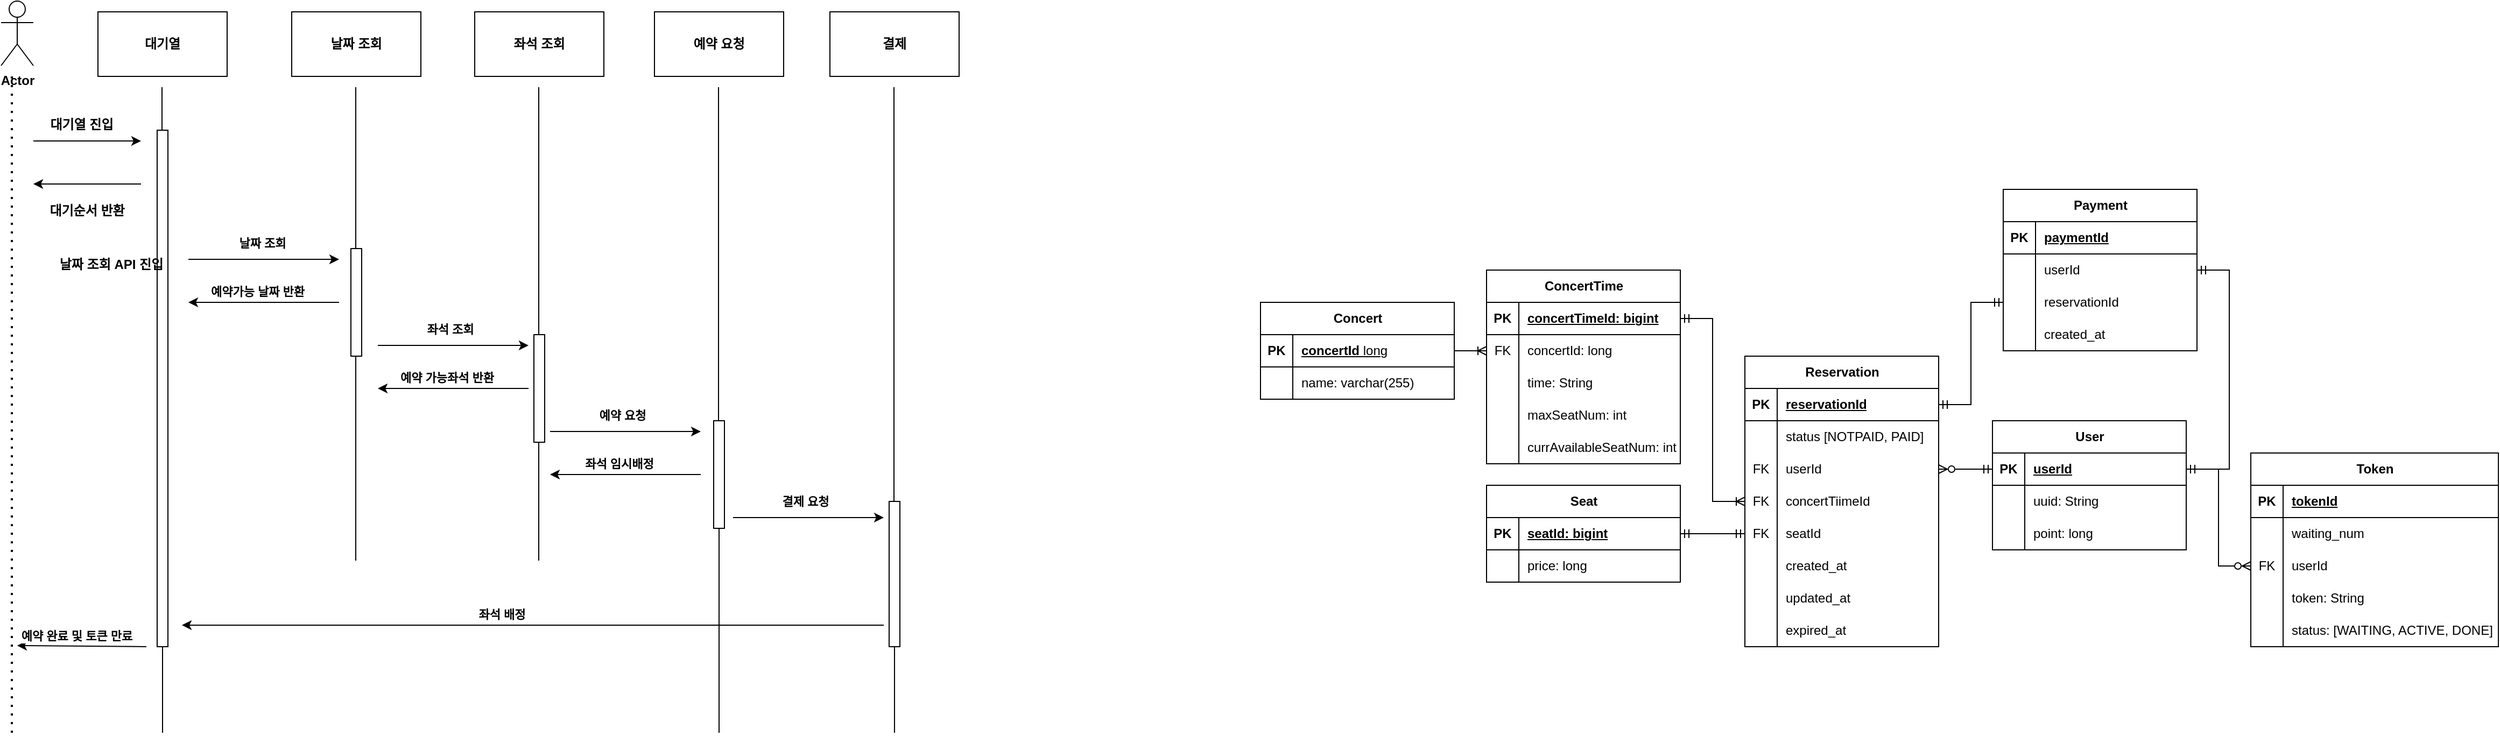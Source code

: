 <mxfile version="24.2.2" type="device">
  <diagram name="페이지-1" id="xxHFP_9Wf0fFpEPEyO19">
    <mxGraphModel dx="1596" dy="757" grid="1" gridSize="10" guides="1" tooltips="1" connect="1" arrows="1" fold="1" page="1" pageScale="1" pageWidth="827" pageHeight="1169" math="0" shadow="0">
      <root>
        <mxCell id="0" />
        <mxCell id="1" parent="0" />
        <mxCell id="Hnp2i-aEPVbjj3ETL5oO-1" value="Actor" style="shape=umlActor;verticalLabelPosition=bottom;verticalAlign=top;html=1;outlineConnect=0;fontStyle=1" parent="1" vertex="1">
          <mxGeometry x="100" y="120" width="30" height="60" as="geometry" />
        </mxCell>
        <mxCell id="Hnp2i-aEPVbjj3ETL5oO-2" value="" style="endArrow=none;dashed=1;html=1;dashPattern=1 3;strokeWidth=2;rounded=0;fontStyle=1" parent="1" edge="1">
          <mxGeometry width="50" height="50" relative="1" as="geometry">
            <mxPoint x="110" y="800" as="sourcePoint" />
            <mxPoint x="110" y="190" as="targetPoint" />
          </mxGeometry>
        </mxCell>
        <mxCell id="Hnp2i-aEPVbjj3ETL5oO-3" value="대기열" style="rounded=0;whiteSpace=wrap;html=1;fontStyle=1" parent="1" vertex="1">
          <mxGeometry x="190" y="130" width="120" height="60" as="geometry" />
        </mxCell>
        <mxCell id="Hnp2i-aEPVbjj3ETL5oO-4" value="날짜 조회" style="rounded=0;whiteSpace=wrap;html=1;fontStyle=1" parent="1" vertex="1">
          <mxGeometry x="370" y="130" width="120" height="60" as="geometry" />
        </mxCell>
        <mxCell id="Hnp2i-aEPVbjj3ETL5oO-5" value="좌석 조회" style="rounded=0;whiteSpace=wrap;html=1;fontStyle=1" parent="1" vertex="1">
          <mxGeometry x="540" y="130" width="120" height="60" as="geometry" />
        </mxCell>
        <mxCell id="Hnp2i-aEPVbjj3ETL5oO-6" value="예약 요청" style="rounded=0;whiteSpace=wrap;html=1;fontStyle=1" parent="1" vertex="1">
          <mxGeometry x="707" y="130" width="120" height="60" as="geometry" />
        </mxCell>
        <mxCell id="Hnp2i-aEPVbjj3ETL5oO-7" value="결제" style="rounded=0;whiteSpace=wrap;html=1;fontStyle=1" parent="1" vertex="1">
          <mxGeometry x="870" y="130" width="120" height="60" as="geometry" />
        </mxCell>
        <mxCell id="Hnp2i-aEPVbjj3ETL5oO-8" value="" style="endArrow=none;html=1;rounded=0;fontStyle=1" parent="1" source="Hnp2i-aEPVbjj3ETL5oO-18" edge="1">
          <mxGeometry width="50" height="50" relative="1" as="geometry">
            <mxPoint x="249.5" y="640" as="sourcePoint" />
            <mxPoint x="249.5" y="200" as="targetPoint" />
          </mxGeometry>
        </mxCell>
        <mxCell id="Hnp2i-aEPVbjj3ETL5oO-9" value="" style="endArrow=none;html=1;rounded=0;fontStyle=1" parent="1" edge="1">
          <mxGeometry width="50" height="50" relative="1" as="geometry">
            <mxPoint x="429.5" y="640" as="sourcePoint" />
            <mxPoint x="429.5" y="200" as="targetPoint" />
          </mxGeometry>
        </mxCell>
        <mxCell id="Hnp2i-aEPVbjj3ETL5oO-10" value="" style="endArrow=none;html=1;rounded=0;fontStyle=1" parent="1" source="Hnp2i-aEPVbjj3ETL5oO-34" edge="1">
          <mxGeometry width="50" height="50" relative="1" as="geometry">
            <mxPoint x="599.5" y="640" as="sourcePoint" />
            <mxPoint x="599.5" y="200" as="targetPoint" />
          </mxGeometry>
        </mxCell>
        <mxCell id="Hnp2i-aEPVbjj3ETL5oO-11" value="" style="endArrow=none;html=1;rounded=0;fontStyle=1" parent="1" source="Hnp2i-aEPVbjj3ETL5oO-41" edge="1">
          <mxGeometry width="50" height="50" relative="1" as="geometry">
            <mxPoint x="766.5" y="640" as="sourcePoint" />
            <mxPoint x="766.5" y="200" as="targetPoint" />
          </mxGeometry>
        </mxCell>
        <mxCell id="Hnp2i-aEPVbjj3ETL5oO-12" value="" style="endArrow=none;html=1;rounded=0;fontStyle=1" parent="1" source="Hnp2i-aEPVbjj3ETL5oO-45" edge="1">
          <mxGeometry width="50" height="50" relative="1" as="geometry">
            <mxPoint x="930" y="790" as="sourcePoint" />
            <mxPoint x="929.5" y="200" as="targetPoint" />
          </mxGeometry>
        </mxCell>
        <mxCell id="Hnp2i-aEPVbjj3ETL5oO-13" value="" style="endArrow=classic;html=1;rounded=0;fontStyle=1" parent="1" edge="1">
          <mxGeometry width="50" height="50" relative="1" as="geometry">
            <mxPoint x="130" y="250" as="sourcePoint" />
            <mxPoint x="230" y="250" as="targetPoint" />
          </mxGeometry>
        </mxCell>
        <mxCell id="Hnp2i-aEPVbjj3ETL5oO-14" value="" style="endArrow=classic;html=1;rounded=0;fontStyle=1" parent="1" edge="1">
          <mxGeometry width="50" height="50" relative="1" as="geometry">
            <mxPoint x="230" y="290" as="sourcePoint" />
            <mxPoint x="130" y="290" as="targetPoint" />
          </mxGeometry>
        </mxCell>
        <mxCell id="Hnp2i-aEPVbjj3ETL5oO-15" value="대기열 진입" style="text;html=1;align=center;verticalAlign=middle;whiteSpace=wrap;rounded=0;fontStyle=1" parent="1" vertex="1">
          <mxGeometry x="140" y="220" width="70" height="30" as="geometry" />
        </mxCell>
        <mxCell id="Hnp2i-aEPVbjj3ETL5oO-16" value="대기순서 반환" style="text;html=1;align=center;verticalAlign=middle;whiteSpace=wrap;rounded=0;fontStyle=1" parent="1" vertex="1">
          <mxGeometry x="140" y="300" width="80" height="30" as="geometry" />
        </mxCell>
        <mxCell id="Hnp2i-aEPVbjj3ETL5oO-19" value="" style="endArrow=none;html=1;rounded=0;fontStyle=1" parent="1" target="Hnp2i-aEPVbjj3ETL5oO-18" edge="1">
          <mxGeometry width="50" height="50" relative="1" as="geometry">
            <mxPoint x="250" y="800" as="sourcePoint" />
            <mxPoint x="249.5" y="200" as="targetPoint" />
          </mxGeometry>
        </mxCell>
        <mxCell id="Hnp2i-aEPVbjj3ETL5oO-18" value="" style="html=1;points=[[0,0,0,0,5],[0,1,0,0,-5],[1,0,0,0,5],[1,1,0,0,-5]];perimeter=orthogonalPerimeter;outlineConnect=0;targetShapes=umlLifeline;portConstraint=eastwest;newEdgeStyle={&quot;curved&quot;:0,&quot;rounded&quot;:0};fontStyle=1" parent="1" vertex="1">
          <mxGeometry x="245" y="240" width="10" height="480" as="geometry" />
        </mxCell>
        <mxCell id="Hnp2i-aEPVbjj3ETL5oO-21" value="" style="endArrow=classic;html=1;rounded=0;fontStyle=1" parent="1" edge="1">
          <mxGeometry width="50" height="50" relative="1" as="geometry">
            <mxPoint x="274" y="360" as="sourcePoint" />
            <mxPoint x="414" y="360" as="targetPoint" />
          </mxGeometry>
        </mxCell>
        <mxCell id="Hnp2i-aEPVbjj3ETL5oO-23" value="&amp;nbsp;날짜 조회" style="edgeLabel;html=1;align=center;verticalAlign=middle;resizable=0;points=[];fontStyle=1" parent="Hnp2i-aEPVbjj3ETL5oO-21" vertex="1" connectable="0">
          <mxGeometry x="-0.048" relative="1" as="geometry">
            <mxPoint y="-15" as="offset" />
          </mxGeometry>
        </mxCell>
        <mxCell id="Hnp2i-aEPVbjj3ETL5oO-22" value="&lt;span&gt;날짜 조회 API 진입&lt;/span&gt;" style="text;html=1;align=center;verticalAlign=middle;whiteSpace=wrap;rounded=0;fontStyle=1" parent="1" vertex="1">
          <mxGeometry x="150" y="350" width="105" height="30" as="geometry" />
        </mxCell>
        <mxCell id="Hnp2i-aEPVbjj3ETL5oO-27" value="" style="endArrow=classic;html=1;rounded=0;fontStyle=1" parent="1" edge="1">
          <mxGeometry width="50" height="50" relative="1" as="geometry">
            <mxPoint x="414" y="400" as="sourcePoint" />
            <mxPoint x="274" y="400" as="targetPoint" />
          </mxGeometry>
        </mxCell>
        <mxCell id="Hnp2i-aEPVbjj3ETL5oO-28" value="예약가능 날짜 반환" style="edgeLabel;html=1;align=center;verticalAlign=middle;resizable=0;points=[];fontStyle=1" parent="Hnp2i-aEPVbjj3ETL5oO-27" vertex="1" connectable="0">
          <mxGeometry x="0.09" y="2" relative="1" as="geometry">
            <mxPoint y="-12" as="offset" />
          </mxGeometry>
        </mxCell>
        <mxCell id="Hnp2i-aEPVbjj3ETL5oO-29" value="" style="endArrow=classic;html=1;rounded=0;fontStyle=1" parent="1" edge="1">
          <mxGeometry width="50" height="50" relative="1" as="geometry">
            <mxPoint x="450" y="440" as="sourcePoint" />
            <mxPoint x="590" y="440" as="targetPoint" />
          </mxGeometry>
        </mxCell>
        <mxCell id="Hnp2i-aEPVbjj3ETL5oO-30" value="좌석 조회" style="edgeLabel;html=1;align=center;verticalAlign=middle;resizable=0;points=[];fontStyle=1" parent="Hnp2i-aEPVbjj3ETL5oO-29" vertex="1" connectable="0">
          <mxGeometry x="-0.048" relative="1" as="geometry">
            <mxPoint y="-15" as="offset" />
          </mxGeometry>
        </mxCell>
        <mxCell id="Hnp2i-aEPVbjj3ETL5oO-31" value="" style="endArrow=classic;html=1;rounded=0;fontStyle=1" parent="1" edge="1">
          <mxGeometry width="50" height="50" relative="1" as="geometry">
            <mxPoint x="590" y="480" as="sourcePoint" />
            <mxPoint x="450" y="480" as="targetPoint" />
          </mxGeometry>
        </mxCell>
        <mxCell id="Hnp2i-aEPVbjj3ETL5oO-32" value="예약 가능좌석 반환" style="edgeLabel;html=1;align=center;verticalAlign=middle;resizable=0;points=[];fontStyle=1" parent="Hnp2i-aEPVbjj3ETL5oO-31" vertex="1" connectable="0">
          <mxGeometry x="0.09" y="2" relative="1" as="geometry">
            <mxPoint y="-12" as="offset" />
          </mxGeometry>
        </mxCell>
        <mxCell id="Hnp2i-aEPVbjj3ETL5oO-33" value="" style="html=1;points=[[0,0,0,0,5],[0,1,0,0,-5],[1,0,0,0,5],[1,1,0,0,-5]];perimeter=orthogonalPerimeter;outlineConnect=0;targetShapes=umlLifeline;portConstraint=eastwest;newEdgeStyle={&quot;curved&quot;:0,&quot;rounded&quot;:0};fontStyle=1" parent="1" vertex="1">
          <mxGeometry x="425" y="350" width="10" height="100" as="geometry" />
        </mxCell>
        <mxCell id="Hnp2i-aEPVbjj3ETL5oO-35" value="" style="endArrow=none;html=1;rounded=0;fontStyle=1" parent="1" target="Hnp2i-aEPVbjj3ETL5oO-34" edge="1">
          <mxGeometry width="50" height="50" relative="1" as="geometry">
            <mxPoint x="599.5" y="640" as="sourcePoint" />
            <mxPoint x="599.5" y="200" as="targetPoint" />
          </mxGeometry>
        </mxCell>
        <mxCell id="Hnp2i-aEPVbjj3ETL5oO-34" value="" style="html=1;points=[[0,0,0,0,5],[0,1,0,0,-5],[1,0,0,0,5],[1,1,0,0,-5]];perimeter=orthogonalPerimeter;outlineConnect=0;targetShapes=umlLifeline;portConstraint=eastwest;newEdgeStyle={&quot;curved&quot;:0,&quot;rounded&quot;:0};fontStyle=1" parent="1" vertex="1">
          <mxGeometry x="595" y="430" width="10" height="100" as="geometry" />
        </mxCell>
        <mxCell id="Hnp2i-aEPVbjj3ETL5oO-36" value="" style="endArrow=classic;html=1;rounded=0;fontStyle=1" parent="1" edge="1">
          <mxGeometry width="50" height="50" relative="1" as="geometry">
            <mxPoint x="610" y="520" as="sourcePoint" />
            <mxPoint x="750" y="520" as="targetPoint" />
          </mxGeometry>
        </mxCell>
        <mxCell id="Hnp2i-aEPVbjj3ETL5oO-37" value="예약 요청" style="edgeLabel;html=1;align=center;verticalAlign=middle;resizable=0;points=[];fontStyle=1" parent="Hnp2i-aEPVbjj3ETL5oO-36" vertex="1" connectable="0">
          <mxGeometry x="-0.048" relative="1" as="geometry">
            <mxPoint y="-15" as="offset" />
          </mxGeometry>
        </mxCell>
        <mxCell id="Hnp2i-aEPVbjj3ETL5oO-39" value="" style="endArrow=classic;html=1;rounded=0;fontStyle=1" parent="1" edge="1">
          <mxGeometry width="50" height="50" relative="1" as="geometry">
            <mxPoint x="750" y="560" as="sourcePoint" />
            <mxPoint x="610" y="560" as="targetPoint" />
          </mxGeometry>
        </mxCell>
        <mxCell id="Hnp2i-aEPVbjj3ETL5oO-40" value="좌석 임시배정" style="edgeLabel;html=1;align=center;verticalAlign=middle;resizable=0;points=[];fontStyle=1" parent="Hnp2i-aEPVbjj3ETL5oO-39" vertex="1" connectable="0">
          <mxGeometry x="0.09" y="2" relative="1" as="geometry">
            <mxPoint y="-12" as="offset" />
          </mxGeometry>
        </mxCell>
        <mxCell id="Hnp2i-aEPVbjj3ETL5oO-42" value="" style="endArrow=none;html=1;rounded=0;fontStyle=1" parent="1" target="Hnp2i-aEPVbjj3ETL5oO-41" edge="1">
          <mxGeometry width="50" height="50" relative="1" as="geometry">
            <mxPoint x="767" y="800" as="sourcePoint" />
            <mxPoint x="766.5" y="200" as="targetPoint" />
          </mxGeometry>
        </mxCell>
        <mxCell id="Hnp2i-aEPVbjj3ETL5oO-41" value="" style="html=1;points=[[0,0,0,0,5],[0,1,0,0,-5],[1,0,0,0,5],[1,1,0,0,-5]];perimeter=orthogonalPerimeter;outlineConnect=0;targetShapes=umlLifeline;portConstraint=eastwest;newEdgeStyle={&quot;curved&quot;:0,&quot;rounded&quot;:0};fontStyle=1" parent="1" vertex="1">
          <mxGeometry x="762" y="510" width="10" height="100" as="geometry" />
        </mxCell>
        <mxCell id="Hnp2i-aEPVbjj3ETL5oO-43" value="" style="endArrow=classic;html=1;rounded=0;fontStyle=1" parent="1" edge="1">
          <mxGeometry width="50" height="50" relative="1" as="geometry">
            <mxPoint x="780" y="600" as="sourcePoint" />
            <mxPoint x="920" y="600" as="targetPoint" />
          </mxGeometry>
        </mxCell>
        <mxCell id="Hnp2i-aEPVbjj3ETL5oO-44" value="결제 요청" style="edgeLabel;html=1;align=center;verticalAlign=middle;resizable=0;points=[];fontStyle=1" parent="Hnp2i-aEPVbjj3ETL5oO-43" vertex="1" connectable="0">
          <mxGeometry x="-0.048" relative="1" as="geometry">
            <mxPoint y="-15" as="offset" />
          </mxGeometry>
        </mxCell>
        <mxCell id="Hnp2i-aEPVbjj3ETL5oO-46" value="" style="endArrow=none;html=1;rounded=0;fontStyle=1" parent="1" target="Hnp2i-aEPVbjj3ETL5oO-45" edge="1">
          <mxGeometry width="50" height="50" relative="1" as="geometry">
            <mxPoint x="930" y="800" as="sourcePoint" />
            <mxPoint x="929.5" y="200" as="targetPoint" />
          </mxGeometry>
        </mxCell>
        <mxCell id="Hnp2i-aEPVbjj3ETL5oO-45" value="" style="html=1;points=[[0,0,0,0,5],[0,1,0,0,-5],[1,0,0,0,5],[1,1,0,0,-5]];perimeter=orthogonalPerimeter;outlineConnect=0;targetShapes=umlLifeline;portConstraint=eastwest;newEdgeStyle={&quot;curved&quot;:0,&quot;rounded&quot;:0};fontStyle=1" parent="1" vertex="1">
          <mxGeometry x="925" y="585" width="10" height="135" as="geometry" />
        </mxCell>
        <mxCell id="Hnp2i-aEPVbjj3ETL5oO-47" value="" style="endArrow=classic;html=1;rounded=0;fontStyle=1" parent="1" edge="1">
          <mxGeometry width="50" height="50" relative="1" as="geometry">
            <mxPoint x="920" y="700" as="sourcePoint" />
            <mxPoint x="268" y="700" as="targetPoint" />
          </mxGeometry>
        </mxCell>
        <mxCell id="Hnp2i-aEPVbjj3ETL5oO-48" value="좌석 배정" style="edgeLabel;html=1;align=center;verticalAlign=middle;resizable=0;points=[];fontStyle=1" parent="Hnp2i-aEPVbjj3ETL5oO-47" vertex="1" connectable="0">
          <mxGeometry x="0.09" y="2" relative="1" as="geometry">
            <mxPoint y="-12" as="offset" />
          </mxGeometry>
        </mxCell>
        <mxCell id="Hnp2i-aEPVbjj3ETL5oO-49" value="" style="endArrow=classic;html=1;rounded=0;fontStyle=1" parent="1" edge="1">
          <mxGeometry width="50" height="50" relative="1" as="geometry">
            <mxPoint x="235" y="720" as="sourcePoint" />
            <mxPoint x="115" y="719" as="targetPoint" />
          </mxGeometry>
        </mxCell>
        <mxCell id="Hnp2i-aEPVbjj3ETL5oO-50" value="예약 완료 및 토큰 만료" style="edgeLabel;html=1;align=center;verticalAlign=middle;resizable=0;points=[];fontStyle=1" parent="Hnp2i-aEPVbjj3ETL5oO-49" vertex="1" connectable="0">
          <mxGeometry x="0.09" y="2" relative="1" as="geometry">
            <mxPoint y="-12" as="offset" />
          </mxGeometry>
        </mxCell>
        <mxCell id="R90C4rJzaywGwmnSFwp3-1" value="Concert" style="shape=table;startSize=30;container=1;collapsible=1;childLayout=tableLayout;fixedRows=1;rowLines=0;fontStyle=1;align=center;resizeLast=1;html=1;" parent="1" vertex="1">
          <mxGeometry x="1270" y="400" width="180" height="90" as="geometry" />
        </mxCell>
        <mxCell id="R90C4rJzaywGwmnSFwp3-2" value="" style="shape=tableRow;horizontal=0;startSize=0;swimlaneHead=0;swimlaneBody=0;fillColor=none;collapsible=0;dropTarget=0;points=[[0,0.5],[1,0.5]];portConstraint=eastwest;top=0;left=0;right=0;bottom=1;" parent="R90C4rJzaywGwmnSFwp3-1" vertex="1">
          <mxGeometry y="30" width="180" height="30" as="geometry" />
        </mxCell>
        <mxCell id="R90C4rJzaywGwmnSFwp3-3" value="PK" style="shape=partialRectangle;connectable=0;fillColor=none;top=0;left=0;bottom=0;right=0;fontStyle=1;overflow=hidden;whiteSpace=wrap;html=1;" parent="R90C4rJzaywGwmnSFwp3-2" vertex="1">
          <mxGeometry width="30" height="30" as="geometry">
            <mxRectangle width="30" height="30" as="alternateBounds" />
          </mxGeometry>
        </mxCell>
        <mxCell id="R90C4rJzaywGwmnSFwp3-4" value="concertId&lt;span style=&quot;font-weight: normal;&quot;&gt;&amp;nbsp;long&lt;/span&gt;" style="shape=partialRectangle;connectable=0;fillColor=none;top=0;left=0;bottom=0;right=0;align=left;spacingLeft=6;fontStyle=5;overflow=hidden;whiteSpace=wrap;html=1;" parent="R90C4rJzaywGwmnSFwp3-2" vertex="1">
          <mxGeometry x="30" width="150" height="30" as="geometry">
            <mxRectangle width="150" height="30" as="alternateBounds" />
          </mxGeometry>
        </mxCell>
        <mxCell id="R90C4rJzaywGwmnSFwp3-5" value="" style="shape=tableRow;horizontal=0;startSize=0;swimlaneHead=0;swimlaneBody=0;fillColor=none;collapsible=0;dropTarget=0;points=[[0,0.5],[1,0.5]];portConstraint=eastwest;top=0;left=0;right=0;bottom=0;" parent="R90C4rJzaywGwmnSFwp3-1" vertex="1">
          <mxGeometry y="60" width="180" height="30" as="geometry" />
        </mxCell>
        <mxCell id="R90C4rJzaywGwmnSFwp3-6" value="" style="shape=partialRectangle;connectable=0;fillColor=none;top=0;left=0;bottom=0;right=0;editable=1;overflow=hidden;whiteSpace=wrap;html=1;" parent="R90C4rJzaywGwmnSFwp3-5" vertex="1">
          <mxGeometry width="30" height="30" as="geometry">
            <mxRectangle width="30" height="30" as="alternateBounds" />
          </mxGeometry>
        </mxCell>
        <mxCell id="R90C4rJzaywGwmnSFwp3-7" value="name: varchar(255)" style="shape=partialRectangle;connectable=0;fillColor=none;top=0;left=0;bottom=0;right=0;align=left;spacingLeft=6;overflow=hidden;whiteSpace=wrap;html=1;" parent="R90C4rJzaywGwmnSFwp3-5" vertex="1">
          <mxGeometry x="30" width="150" height="30" as="geometry">
            <mxRectangle width="150" height="30" as="alternateBounds" />
          </mxGeometry>
        </mxCell>
        <mxCell id="R90C4rJzaywGwmnSFwp3-27" value="Seat" style="shape=table;startSize=30;container=1;collapsible=1;childLayout=tableLayout;fixedRows=1;rowLines=0;fontStyle=1;align=center;resizeLast=1;html=1;" parent="1" vertex="1">
          <mxGeometry x="1480" y="570" width="180" height="90" as="geometry" />
        </mxCell>
        <mxCell id="R90C4rJzaywGwmnSFwp3-28" value="" style="shape=tableRow;horizontal=0;startSize=0;swimlaneHead=0;swimlaneBody=0;fillColor=none;collapsible=0;dropTarget=0;points=[[0,0.5],[1,0.5]];portConstraint=eastwest;top=0;left=0;right=0;bottom=1;" parent="R90C4rJzaywGwmnSFwp3-27" vertex="1">
          <mxGeometry y="30" width="180" height="30" as="geometry" />
        </mxCell>
        <mxCell id="R90C4rJzaywGwmnSFwp3-29" value="PK" style="shape=partialRectangle;connectable=0;fillColor=none;top=0;left=0;bottom=0;right=0;fontStyle=1;overflow=hidden;whiteSpace=wrap;html=1;" parent="R90C4rJzaywGwmnSFwp3-28" vertex="1">
          <mxGeometry width="30" height="30" as="geometry">
            <mxRectangle width="30" height="30" as="alternateBounds" />
          </mxGeometry>
        </mxCell>
        <mxCell id="R90C4rJzaywGwmnSFwp3-30" value="seatId: bigint" style="shape=partialRectangle;connectable=0;fillColor=none;top=0;left=0;bottom=0;right=0;align=left;spacingLeft=6;fontStyle=5;overflow=hidden;whiteSpace=wrap;html=1;" parent="R90C4rJzaywGwmnSFwp3-28" vertex="1">
          <mxGeometry x="30" width="150" height="30" as="geometry">
            <mxRectangle width="150" height="30" as="alternateBounds" />
          </mxGeometry>
        </mxCell>
        <mxCell id="R90C4rJzaywGwmnSFwp3-31" value="" style="shape=tableRow;horizontal=0;startSize=0;swimlaneHead=0;swimlaneBody=0;fillColor=none;collapsible=0;dropTarget=0;points=[[0,0.5],[1,0.5]];portConstraint=eastwest;top=0;left=0;right=0;bottom=0;" parent="R90C4rJzaywGwmnSFwp3-27" vertex="1">
          <mxGeometry y="60" width="180" height="30" as="geometry" />
        </mxCell>
        <mxCell id="R90C4rJzaywGwmnSFwp3-32" value="" style="shape=partialRectangle;connectable=0;fillColor=none;top=0;left=0;bottom=0;right=0;editable=1;overflow=hidden;whiteSpace=wrap;html=1;" parent="R90C4rJzaywGwmnSFwp3-31" vertex="1">
          <mxGeometry width="30" height="30" as="geometry">
            <mxRectangle width="30" height="30" as="alternateBounds" />
          </mxGeometry>
        </mxCell>
        <mxCell id="R90C4rJzaywGwmnSFwp3-33" value="price: long" style="shape=partialRectangle;connectable=0;fillColor=none;top=0;left=0;bottom=0;right=0;align=left;spacingLeft=6;overflow=hidden;whiteSpace=wrap;html=1;" parent="R90C4rJzaywGwmnSFwp3-31" vertex="1">
          <mxGeometry x="30" width="150" height="30" as="geometry">
            <mxRectangle width="150" height="30" as="alternateBounds" />
          </mxGeometry>
        </mxCell>
        <mxCell id="R90C4rJzaywGwmnSFwp3-40" value="Reservation" style="shape=table;startSize=30;container=1;collapsible=1;childLayout=tableLayout;fixedRows=1;rowLines=0;fontStyle=1;align=center;resizeLast=1;html=1;" parent="1" vertex="1">
          <mxGeometry x="1720" y="450" width="180" height="270" as="geometry" />
        </mxCell>
        <mxCell id="R90C4rJzaywGwmnSFwp3-41" value="" style="shape=tableRow;horizontal=0;startSize=0;swimlaneHead=0;swimlaneBody=0;fillColor=none;collapsible=0;dropTarget=0;points=[[0,0.5],[1,0.5]];portConstraint=eastwest;top=0;left=0;right=0;bottom=1;" parent="R90C4rJzaywGwmnSFwp3-40" vertex="1">
          <mxGeometry y="30" width="180" height="30" as="geometry" />
        </mxCell>
        <mxCell id="R90C4rJzaywGwmnSFwp3-42" value="PK" style="shape=partialRectangle;connectable=0;fillColor=none;top=0;left=0;bottom=0;right=0;fontStyle=1;overflow=hidden;whiteSpace=wrap;html=1;" parent="R90C4rJzaywGwmnSFwp3-41" vertex="1">
          <mxGeometry width="30" height="30" as="geometry">
            <mxRectangle width="30" height="30" as="alternateBounds" />
          </mxGeometry>
        </mxCell>
        <mxCell id="R90C4rJzaywGwmnSFwp3-43" value="reservationId" style="shape=partialRectangle;connectable=0;fillColor=none;top=0;left=0;bottom=0;right=0;align=left;spacingLeft=6;fontStyle=5;overflow=hidden;whiteSpace=wrap;html=1;" parent="R90C4rJzaywGwmnSFwp3-41" vertex="1">
          <mxGeometry x="30" width="150" height="30" as="geometry">
            <mxRectangle width="150" height="30" as="alternateBounds" />
          </mxGeometry>
        </mxCell>
        <mxCell id="R90C4rJzaywGwmnSFwp3-44" value="" style="shape=tableRow;horizontal=0;startSize=0;swimlaneHead=0;swimlaneBody=0;fillColor=none;collapsible=0;dropTarget=0;points=[[0,0.5],[1,0.5]];portConstraint=eastwest;top=0;left=0;right=0;bottom=0;" parent="R90C4rJzaywGwmnSFwp3-40" vertex="1">
          <mxGeometry y="60" width="180" height="30" as="geometry" />
        </mxCell>
        <mxCell id="R90C4rJzaywGwmnSFwp3-45" value="" style="shape=partialRectangle;connectable=0;fillColor=none;top=0;left=0;bottom=0;right=0;editable=1;overflow=hidden;whiteSpace=wrap;html=1;" parent="R90C4rJzaywGwmnSFwp3-44" vertex="1">
          <mxGeometry width="30" height="30" as="geometry">
            <mxRectangle width="30" height="30" as="alternateBounds" />
          </mxGeometry>
        </mxCell>
        <mxCell id="R90C4rJzaywGwmnSFwp3-46" value="status [NOTPAID, PAID]" style="shape=partialRectangle;connectable=0;fillColor=none;top=0;left=0;bottom=0;right=0;align=left;spacingLeft=6;overflow=hidden;whiteSpace=wrap;html=1;" parent="R90C4rJzaywGwmnSFwp3-44" vertex="1">
          <mxGeometry x="30" width="150" height="30" as="geometry">
            <mxRectangle width="150" height="30" as="alternateBounds" />
          </mxGeometry>
        </mxCell>
        <mxCell id="R90C4rJzaywGwmnSFwp3-89" value="" style="shape=tableRow;horizontal=0;startSize=0;swimlaneHead=0;swimlaneBody=0;fillColor=none;collapsible=0;dropTarget=0;points=[[0,0.5],[1,0.5]];portConstraint=eastwest;top=0;left=0;right=0;bottom=0;" parent="R90C4rJzaywGwmnSFwp3-40" vertex="1">
          <mxGeometry y="90" width="180" height="30" as="geometry" />
        </mxCell>
        <mxCell id="R90C4rJzaywGwmnSFwp3-90" value="FK" style="shape=partialRectangle;connectable=0;fillColor=none;top=0;left=0;bottom=0;right=0;editable=1;overflow=hidden;whiteSpace=wrap;html=1;" parent="R90C4rJzaywGwmnSFwp3-89" vertex="1">
          <mxGeometry width="30" height="30" as="geometry">
            <mxRectangle width="30" height="30" as="alternateBounds" />
          </mxGeometry>
        </mxCell>
        <mxCell id="R90C4rJzaywGwmnSFwp3-91" value="userId" style="shape=partialRectangle;connectable=0;fillColor=none;top=0;left=0;bottom=0;right=0;align=left;spacingLeft=6;overflow=hidden;whiteSpace=wrap;html=1;" parent="R90C4rJzaywGwmnSFwp3-89" vertex="1">
          <mxGeometry x="30" width="150" height="30" as="geometry">
            <mxRectangle width="150" height="30" as="alternateBounds" />
          </mxGeometry>
        </mxCell>
        <mxCell id="R90C4rJzaywGwmnSFwp3-47" value="" style="shape=tableRow;horizontal=0;startSize=0;swimlaneHead=0;swimlaneBody=0;fillColor=none;collapsible=0;dropTarget=0;points=[[0,0.5],[1,0.5]];portConstraint=eastwest;top=0;left=0;right=0;bottom=0;" parent="R90C4rJzaywGwmnSFwp3-40" vertex="1">
          <mxGeometry y="120" width="180" height="30" as="geometry" />
        </mxCell>
        <mxCell id="R90C4rJzaywGwmnSFwp3-48" value="FK" style="shape=partialRectangle;connectable=0;fillColor=none;top=0;left=0;bottom=0;right=0;editable=1;overflow=hidden;whiteSpace=wrap;html=1;" parent="R90C4rJzaywGwmnSFwp3-47" vertex="1">
          <mxGeometry width="30" height="30" as="geometry">
            <mxRectangle width="30" height="30" as="alternateBounds" />
          </mxGeometry>
        </mxCell>
        <mxCell id="R90C4rJzaywGwmnSFwp3-49" value="concertTiimeId" style="shape=partialRectangle;connectable=0;fillColor=none;top=0;left=0;bottom=0;right=0;align=left;spacingLeft=6;overflow=hidden;whiteSpace=wrap;html=1;" parent="R90C4rJzaywGwmnSFwp3-47" vertex="1">
          <mxGeometry x="30" width="150" height="30" as="geometry">
            <mxRectangle width="150" height="30" as="alternateBounds" />
          </mxGeometry>
        </mxCell>
        <mxCell id="R90C4rJzaywGwmnSFwp3-50" value="" style="shape=tableRow;horizontal=0;startSize=0;swimlaneHead=0;swimlaneBody=0;fillColor=none;collapsible=0;dropTarget=0;points=[[0,0.5],[1,0.5]];portConstraint=eastwest;top=0;left=0;right=0;bottom=0;fontStyle=1" parent="R90C4rJzaywGwmnSFwp3-40" vertex="1">
          <mxGeometry y="150" width="180" height="30" as="geometry" />
        </mxCell>
        <mxCell id="R90C4rJzaywGwmnSFwp3-51" value="FK" style="shape=partialRectangle;connectable=0;fillColor=none;top=0;left=0;bottom=0;right=0;editable=1;overflow=hidden;whiteSpace=wrap;html=1;" parent="R90C4rJzaywGwmnSFwp3-50" vertex="1">
          <mxGeometry width="30" height="30" as="geometry">
            <mxRectangle width="30" height="30" as="alternateBounds" />
          </mxGeometry>
        </mxCell>
        <mxCell id="R90C4rJzaywGwmnSFwp3-52" value="seatId" style="shape=partialRectangle;connectable=0;fillColor=none;top=0;left=0;bottom=0;right=0;align=left;spacingLeft=6;overflow=hidden;whiteSpace=wrap;html=1;" parent="R90C4rJzaywGwmnSFwp3-50" vertex="1">
          <mxGeometry x="30" width="150" height="30" as="geometry">
            <mxRectangle width="150" height="30" as="alternateBounds" />
          </mxGeometry>
        </mxCell>
        <mxCell id="R90C4rJzaywGwmnSFwp3-53" value="" style="shape=tableRow;horizontal=0;startSize=0;swimlaneHead=0;swimlaneBody=0;fillColor=none;collapsible=0;dropTarget=0;points=[[0,0.5],[1,0.5]];portConstraint=eastwest;top=0;left=0;right=0;bottom=0;fontStyle=1" parent="R90C4rJzaywGwmnSFwp3-40" vertex="1">
          <mxGeometry y="180" width="180" height="30" as="geometry" />
        </mxCell>
        <mxCell id="R90C4rJzaywGwmnSFwp3-54" value="" style="shape=partialRectangle;connectable=0;fillColor=none;top=0;left=0;bottom=0;right=0;editable=1;overflow=hidden;whiteSpace=wrap;html=1;" parent="R90C4rJzaywGwmnSFwp3-53" vertex="1">
          <mxGeometry width="30" height="30" as="geometry">
            <mxRectangle width="30" height="30" as="alternateBounds" />
          </mxGeometry>
        </mxCell>
        <mxCell id="R90C4rJzaywGwmnSFwp3-55" value="created_at" style="shape=partialRectangle;connectable=0;fillColor=none;top=0;left=0;bottom=0;right=0;align=left;spacingLeft=6;overflow=hidden;whiteSpace=wrap;html=1;" parent="R90C4rJzaywGwmnSFwp3-53" vertex="1">
          <mxGeometry x="30" width="150" height="30" as="geometry">
            <mxRectangle width="150" height="30" as="alternateBounds" />
          </mxGeometry>
        </mxCell>
        <mxCell id="R90C4rJzaywGwmnSFwp3-56" value="" style="shape=tableRow;horizontal=0;startSize=0;swimlaneHead=0;swimlaneBody=0;fillColor=none;collapsible=0;dropTarget=0;points=[[0,0.5],[1,0.5]];portConstraint=eastwest;top=0;left=0;right=0;bottom=0;fontStyle=1" parent="R90C4rJzaywGwmnSFwp3-40" vertex="1">
          <mxGeometry y="210" width="180" height="30" as="geometry" />
        </mxCell>
        <mxCell id="R90C4rJzaywGwmnSFwp3-57" value="" style="shape=partialRectangle;connectable=0;fillColor=none;top=0;left=0;bottom=0;right=0;editable=1;overflow=hidden;whiteSpace=wrap;html=1;" parent="R90C4rJzaywGwmnSFwp3-56" vertex="1">
          <mxGeometry width="30" height="30" as="geometry">
            <mxRectangle width="30" height="30" as="alternateBounds" />
          </mxGeometry>
        </mxCell>
        <mxCell id="R90C4rJzaywGwmnSFwp3-58" value="updated_at" style="shape=partialRectangle;connectable=0;fillColor=none;top=0;left=0;bottom=0;right=0;align=left;spacingLeft=6;overflow=hidden;whiteSpace=wrap;html=1;" parent="R90C4rJzaywGwmnSFwp3-56" vertex="1">
          <mxGeometry x="30" width="150" height="30" as="geometry">
            <mxRectangle width="150" height="30" as="alternateBounds" />
          </mxGeometry>
        </mxCell>
        <mxCell id="LTLKbjKVlWMHUKdor13f-23" value="" style="shape=tableRow;horizontal=0;startSize=0;swimlaneHead=0;swimlaneBody=0;fillColor=none;collapsible=0;dropTarget=0;points=[[0,0.5],[1,0.5]];portConstraint=eastwest;top=0;left=0;right=0;bottom=0;fontStyle=1" parent="R90C4rJzaywGwmnSFwp3-40" vertex="1">
          <mxGeometry y="240" width="180" height="30" as="geometry" />
        </mxCell>
        <mxCell id="LTLKbjKVlWMHUKdor13f-24" value="" style="shape=partialRectangle;connectable=0;fillColor=none;top=0;left=0;bottom=0;right=0;editable=1;overflow=hidden;whiteSpace=wrap;html=1;" parent="LTLKbjKVlWMHUKdor13f-23" vertex="1">
          <mxGeometry width="30" height="30" as="geometry">
            <mxRectangle width="30" height="30" as="alternateBounds" />
          </mxGeometry>
        </mxCell>
        <mxCell id="LTLKbjKVlWMHUKdor13f-25" value="expired_at" style="shape=partialRectangle;connectable=0;fillColor=none;top=0;left=0;bottom=0;right=0;align=left;spacingLeft=6;overflow=hidden;whiteSpace=wrap;html=1;" parent="LTLKbjKVlWMHUKdor13f-23" vertex="1">
          <mxGeometry x="30" width="150" height="30" as="geometry">
            <mxRectangle width="150" height="30" as="alternateBounds" />
          </mxGeometry>
        </mxCell>
        <mxCell id="R90C4rJzaywGwmnSFwp3-59" value="User" style="shape=table;startSize=30;container=1;collapsible=1;childLayout=tableLayout;fixedRows=1;rowLines=0;fontStyle=1;align=center;resizeLast=1;html=1;" parent="1" vertex="1">
          <mxGeometry x="1950" y="510" width="180" height="120" as="geometry" />
        </mxCell>
        <mxCell id="R90C4rJzaywGwmnSFwp3-60" value="" style="shape=tableRow;horizontal=0;startSize=0;swimlaneHead=0;swimlaneBody=0;fillColor=none;collapsible=0;dropTarget=0;points=[[0,0.5],[1,0.5]];portConstraint=eastwest;top=0;left=0;right=0;bottom=1;" parent="R90C4rJzaywGwmnSFwp3-59" vertex="1">
          <mxGeometry y="30" width="180" height="30" as="geometry" />
        </mxCell>
        <mxCell id="R90C4rJzaywGwmnSFwp3-61" value="PK" style="shape=partialRectangle;connectable=0;fillColor=none;top=0;left=0;bottom=0;right=0;fontStyle=1;overflow=hidden;whiteSpace=wrap;html=1;" parent="R90C4rJzaywGwmnSFwp3-60" vertex="1">
          <mxGeometry width="30" height="30" as="geometry">
            <mxRectangle width="30" height="30" as="alternateBounds" />
          </mxGeometry>
        </mxCell>
        <mxCell id="R90C4rJzaywGwmnSFwp3-62" value="userId" style="shape=partialRectangle;connectable=0;fillColor=none;top=0;left=0;bottom=0;right=0;align=left;spacingLeft=6;fontStyle=5;overflow=hidden;whiteSpace=wrap;html=1;" parent="R90C4rJzaywGwmnSFwp3-60" vertex="1">
          <mxGeometry x="30" width="150" height="30" as="geometry">
            <mxRectangle width="150" height="30" as="alternateBounds" />
          </mxGeometry>
        </mxCell>
        <mxCell id="R90C4rJzaywGwmnSFwp3-63" value="" style="shape=tableRow;horizontal=0;startSize=0;swimlaneHead=0;swimlaneBody=0;fillColor=none;collapsible=0;dropTarget=0;points=[[0,0.5],[1,0.5]];portConstraint=eastwest;top=0;left=0;right=0;bottom=0;" parent="R90C4rJzaywGwmnSFwp3-59" vertex="1">
          <mxGeometry y="60" width="180" height="30" as="geometry" />
        </mxCell>
        <mxCell id="R90C4rJzaywGwmnSFwp3-64" value="" style="shape=partialRectangle;connectable=0;fillColor=none;top=0;left=0;bottom=0;right=0;editable=1;overflow=hidden;whiteSpace=wrap;html=1;" parent="R90C4rJzaywGwmnSFwp3-63" vertex="1">
          <mxGeometry width="30" height="30" as="geometry">
            <mxRectangle width="30" height="30" as="alternateBounds" />
          </mxGeometry>
        </mxCell>
        <mxCell id="R90C4rJzaywGwmnSFwp3-65" value="uuid: String" style="shape=partialRectangle;connectable=0;fillColor=none;top=0;left=0;bottom=0;right=0;align=left;spacingLeft=6;overflow=hidden;whiteSpace=wrap;html=1;" parent="R90C4rJzaywGwmnSFwp3-63" vertex="1">
          <mxGeometry x="30" width="150" height="30" as="geometry">
            <mxRectangle width="150" height="30" as="alternateBounds" />
          </mxGeometry>
        </mxCell>
        <mxCell id="G_ZHBEcoS_jeJKYSv4dh-15" value="" style="shape=tableRow;horizontal=0;startSize=0;swimlaneHead=0;swimlaneBody=0;fillColor=none;collapsible=0;dropTarget=0;points=[[0,0.5],[1,0.5]];portConstraint=eastwest;top=0;left=0;right=0;bottom=0;" vertex="1" parent="R90C4rJzaywGwmnSFwp3-59">
          <mxGeometry y="90" width="180" height="30" as="geometry" />
        </mxCell>
        <mxCell id="G_ZHBEcoS_jeJKYSv4dh-16" value="" style="shape=partialRectangle;connectable=0;fillColor=none;top=0;left=0;bottom=0;right=0;editable=1;overflow=hidden;whiteSpace=wrap;html=1;" vertex="1" parent="G_ZHBEcoS_jeJKYSv4dh-15">
          <mxGeometry width="30" height="30" as="geometry">
            <mxRectangle width="30" height="30" as="alternateBounds" />
          </mxGeometry>
        </mxCell>
        <mxCell id="G_ZHBEcoS_jeJKYSv4dh-17" value="point: long" style="shape=partialRectangle;connectable=0;fillColor=none;top=0;left=0;bottom=0;right=0;align=left;spacingLeft=6;overflow=hidden;whiteSpace=wrap;html=1;" vertex="1" parent="G_ZHBEcoS_jeJKYSv4dh-15">
          <mxGeometry x="30" width="150" height="30" as="geometry">
            <mxRectangle width="150" height="30" as="alternateBounds" />
          </mxGeometry>
        </mxCell>
        <mxCell id="R90C4rJzaywGwmnSFwp3-72" value="Token" style="shape=table;startSize=30;container=1;collapsible=1;childLayout=tableLayout;fixedRows=1;rowLines=0;fontStyle=1;align=center;resizeLast=1;html=1;" parent="1" vertex="1">
          <mxGeometry x="2190" y="540" width="230" height="180" as="geometry" />
        </mxCell>
        <mxCell id="R90C4rJzaywGwmnSFwp3-73" value="" style="shape=tableRow;horizontal=0;startSize=0;swimlaneHead=0;swimlaneBody=0;fillColor=none;collapsible=0;dropTarget=0;points=[[0,0.5],[1,0.5]];portConstraint=eastwest;top=0;left=0;right=0;bottom=1;" parent="R90C4rJzaywGwmnSFwp3-72" vertex="1">
          <mxGeometry y="30" width="230" height="30" as="geometry" />
        </mxCell>
        <mxCell id="R90C4rJzaywGwmnSFwp3-74" value="PK" style="shape=partialRectangle;connectable=0;fillColor=none;top=0;left=0;bottom=0;right=0;fontStyle=1;overflow=hidden;whiteSpace=wrap;html=1;" parent="R90C4rJzaywGwmnSFwp3-73" vertex="1">
          <mxGeometry width="30" height="30" as="geometry">
            <mxRectangle width="30" height="30" as="alternateBounds" />
          </mxGeometry>
        </mxCell>
        <mxCell id="R90C4rJzaywGwmnSFwp3-75" value="tokenId" style="shape=partialRectangle;connectable=0;fillColor=none;top=0;left=0;bottom=0;right=0;align=left;spacingLeft=6;fontStyle=5;overflow=hidden;whiteSpace=wrap;html=1;" parent="R90C4rJzaywGwmnSFwp3-73" vertex="1">
          <mxGeometry x="30" width="200" height="30" as="geometry">
            <mxRectangle width="200" height="30" as="alternateBounds" />
          </mxGeometry>
        </mxCell>
        <mxCell id="R90C4rJzaywGwmnSFwp3-76" value="" style="shape=tableRow;horizontal=0;startSize=0;swimlaneHead=0;swimlaneBody=0;fillColor=none;collapsible=0;dropTarget=0;points=[[0,0.5],[1,0.5]];portConstraint=eastwest;top=0;left=0;right=0;bottom=0;" parent="R90C4rJzaywGwmnSFwp3-72" vertex="1">
          <mxGeometry y="60" width="230" height="30" as="geometry" />
        </mxCell>
        <mxCell id="R90C4rJzaywGwmnSFwp3-77" value="" style="shape=partialRectangle;connectable=0;fillColor=none;top=0;left=0;bottom=0;right=0;editable=1;overflow=hidden;whiteSpace=wrap;html=1;" parent="R90C4rJzaywGwmnSFwp3-76" vertex="1">
          <mxGeometry width="30" height="30" as="geometry">
            <mxRectangle width="30" height="30" as="alternateBounds" />
          </mxGeometry>
        </mxCell>
        <mxCell id="R90C4rJzaywGwmnSFwp3-78" value="waiting_num" style="shape=partialRectangle;connectable=0;fillColor=none;top=0;left=0;bottom=0;right=0;align=left;spacingLeft=6;overflow=hidden;whiteSpace=wrap;html=1;" parent="R90C4rJzaywGwmnSFwp3-76" vertex="1">
          <mxGeometry x="30" width="200" height="30" as="geometry">
            <mxRectangle width="200" height="30" as="alternateBounds" />
          </mxGeometry>
        </mxCell>
        <mxCell id="R90C4rJzaywGwmnSFwp3-79" value="" style="shape=tableRow;horizontal=0;startSize=0;swimlaneHead=0;swimlaneBody=0;fillColor=none;collapsible=0;dropTarget=0;points=[[0,0.5],[1,0.5]];portConstraint=eastwest;top=0;left=0;right=0;bottom=0;" parent="R90C4rJzaywGwmnSFwp3-72" vertex="1">
          <mxGeometry y="90" width="230" height="30" as="geometry" />
        </mxCell>
        <mxCell id="R90C4rJzaywGwmnSFwp3-80" value="FK" style="shape=partialRectangle;connectable=0;fillColor=none;top=0;left=0;bottom=0;right=0;editable=1;overflow=hidden;whiteSpace=wrap;html=1;" parent="R90C4rJzaywGwmnSFwp3-79" vertex="1">
          <mxGeometry width="30" height="30" as="geometry">
            <mxRectangle width="30" height="30" as="alternateBounds" />
          </mxGeometry>
        </mxCell>
        <mxCell id="R90C4rJzaywGwmnSFwp3-81" value="userId" style="shape=partialRectangle;connectable=0;fillColor=none;top=0;left=0;bottom=0;right=0;align=left;spacingLeft=6;overflow=hidden;whiteSpace=wrap;html=1;" parent="R90C4rJzaywGwmnSFwp3-79" vertex="1">
          <mxGeometry x="30" width="200" height="30" as="geometry">
            <mxRectangle width="200" height="30" as="alternateBounds" />
          </mxGeometry>
        </mxCell>
        <mxCell id="R90C4rJzaywGwmnSFwp3-82" value="" style="shape=tableRow;horizontal=0;startSize=0;swimlaneHead=0;swimlaneBody=0;fillColor=none;collapsible=0;dropTarget=0;points=[[0,0.5],[1,0.5]];portConstraint=eastwest;top=0;left=0;right=0;bottom=0;" parent="R90C4rJzaywGwmnSFwp3-72" vertex="1">
          <mxGeometry y="120" width="230" height="30" as="geometry" />
        </mxCell>
        <mxCell id="R90C4rJzaywGwmnSFwp3-83" value="" style="shape=partialRectangle;connectable=0;fillColor=none;top=0;left=0;bottom=0;right=0;editable=1;overflow=hidden;whiteSpace=wrap;html=1;" parent="R90C4rJzaywGwmnSFwp3-82" vertex="1">
          <mxGeometry width="30" height="30" as="geometry">
            <mxRectangle width="30" height="30" as="alternateBounds" />
          </mxGeometry>
        </mxCell>
        <mxCell id="R90C4rJzaywGwmnSFwp3-84" value="token: String" style="shape=partialRectangle;connectable=0;fillColor=none;top=0;left=0;bottom=0;right=0;align=left;spacingLeft=6;overflow=hidden;whiteSpace=wrap;html=1;" parent="R90C4rJzaywGwmnSFwp3-82" vertex="1">
          <mxGeometry x="30" width="200" height="30" as="geometry">
            <mxRectangle width="200" height="30" as="alternateBounds" />
          </mxGeometry>
        </mxCell>
        <mxCell id="G_ZHBEcoS_jeJKYSv4dh-2" value="" style="shape=tableRow;horizontal=0;startSize=0;swimlaneHead=0;swimlaneBody=0;fillColor=none;collapsible=0;dropTarget=0;points=[[0,0.5],[1,0.5]];portConstraint=eastwest;top=0;left=0;right=0;bottom=0;" vertex="1" parent="R90C4rJzaywGwmnSFwp3-72">
          <mxGeometry y="150" width="230" height="30" as="geometry" />
        </mxCell>
        <mxCell id="G_ZHBEcoS_jeJKYSv4dh-3" value="" style="shape=partialRectangle;connectable=0;fillColor=none;top=0;left=0;bottom=0;right=0;editable=1;overflow=hidden;whiteSpace=wrap;html=1;" vertex="1" parent="G_ZHBEcoS_jeJKYSv4dh-2">
          <mxGeometry width="30" height="30" as="geometry">
            <mxRectangle width="30" height="30" as="alternateBounds" />
          </mxGeometry>
        </mxCell>
        <mxCell id="G_ZHBEcoS_jeJKYSv4dh-4" value="status: [WAITING, ACTIVE, DONE]" style="shape=partialRectangle;connectable=0;fillColor=none;top=0;left=0;bottom=0;right=0;align=left;spacingLeft=6;overflow=hidden;whiteSpace=wrap;html=1;" vertex="1" parent="G_ZHBEcoS_jeJKYSv4dh-2">
          <mxGeometry x="30" width="200" height="30" as="geometry">
            <mxRectangle width="200" height="30" as="alternateBounds" />
          </mxGeometry>
        </mxCell>
        <mxCell id="R90C4rJzaywGwmnSFwp3-87" value="" style="edgeStyle=entityRelationEdgeStyle;fontSize=12;html=1;endArrow=ERoneToMany;rounded=0;exitX=1;exitY=0.5;exitDx=0;exitDy=0;entryX=0;entryY=0.5;entryDx=0;entryDy=0;" parent="1" source="R90C4rJzaywGwmnSFwp3-2" target="R90C4rJzaywGwmnSFwp3-18" edge="1">
          <mxGeometry width="100" height="100" relative="1" as="geometry">
            <mxPoint x="1421" y="500" as="sourcePoint" />
            <mxPoint x="1430" y="410" as="targetPoint" />
          </mxGeometry>
        </mxCell>
        <mxCell id="R90C4rJzaywGwmnSFwp3-88" value="" style="edgeStyle=entityRelationEdgeStyle;fontSize=12;html=1;endArrow=ERzeroToMany;startArrow=ERmandOne;rounded=0;entryX=0;entryY=0.5;entryDx=0;entryDy=0;exitX=1;exitY=0.5;exitDx=0;exitDy=0;" parent="1" source="R90C4rJzaywGwmnSFwp3-60" target="R90C4rJzaywGwmnSFwp3-79" edge="1">
          <mxGeometry width="100" height="100" relative="1" as="geometry">
            <mxPoint x="2158" y="500" as="sourcePoint" />
            <mxPoint x="2258" y="400" as="targetPoint" />
          </mxGeometry>
        </mxCell>
        <mxCell id="R90C4rJzaywGwmnSFwp3-92" value="" style="edgeStyle=entityRelationEdgeStyle;fontSize=12;html=1;endArrow=ERzeroToMany;startArrow=ERmandOne;rounded=0;exitX=0;exitY=0.5;exitDx=0;exitDy=0;entryX=1;entryY=0.5;entryDx=0;entryDy=0;" parent="1" source="R90C4rJzaywGwmnSFwp3-60" target="R90C4rJzaywGwmnSFwp3-89" edge="1">
          <mxGeometry width="100" height="100" relative="1" as="geometry">
            <mxPoint x="2010" y="710" as="sourcePoint" />
            <mxPoint x="2110" y="610" as="targetPoint" />
          </mxGeometry>
        </mxCell>
        <mxCell id="R90C4rJzaywGwmnSFwp3-93" value="" style="edgeStyle=entityRelationEdgeStyle;fontSize=12;html=1;endArrow=ERmandOne;startArrow=ERmandOne;rounded=0;entryX=0;entryY=0.5;entryDx=0;entryDy=0;exitX=1;exitY=0.5;exitDx=0;exitDy=0;" parent="1" source="R90C4rJzaywGwmnSFwp3-28" target="R90C4rJzaywGwmnSFwp3-50" edge="1">
          <mxGeometry width="100" height="100" relative="1" as="geometry">
            <mxPoint x="1620" y="670" as="sourcePoint" />
            <mxPoint x="1720" y="570" as="targetPoint" />
          </mxGeometry>
        </mxCell>
        <mxCell id="R90C4rJzaywGwmnSFwp3-96" value="" style="edgeStyle=entityRelationEdgeStyle;fontSize=12;html=1;endArrow=ERoneToMany;startArrow=ERmandOne;rounded=0;entryX=0;entryY=0.5;entryDx=0;entryDy=0;exitX=1;exitY=0.5;exitDx=0;exitDy=0;" parent="1" source="R90C4rJzaywGwmnSFwp3-15" target="R90C4rJzaywGwmnSFwp3-47" edge="1">
          <mxGeometry width="100" height="100" relative="1" as="geometry">
            <mxPoint x="1690" y="390" as="sourcePoint" />
            <mxPoint x="1660" y="650" as="targetPoint" />
          </mxGeometry>
        </mxCell>
        <mxCell id="5Qu9IfQMTRxBZPusyW-i-14" value="" style="shape=tableRow;horizontal=0;startSize=0;swimlaneHead=0;swimlaneBody=0;fillColor=none;collapsible=0;dropTarget=0;points=[[0,0.5],[1,0.5]];portConstraint=eastwest;top=0;left=0;right=0;bottom=0;" parent="1" vertex="1">
          <mxGeometry x="1470" y="500" width="180" height="30" as="geometry" />
        </mxCell>
        <mxCell id="5Qu9IfQMTRxBZPusyW-i-15" value="" style="shape=partialRectangle;connectable=0;fillColor=none;top=0;left=0;bottom=0;right=0;editable=1;overflow=hidden;whiteSpace=wrap;html=1;" parent="5Qu9IfQMTRxBZPusyW-i-14" vertex="1">
          <mxGeometry width="30" height="30" as="geometry">
            <mxRectangle width="30" height="30" as="alternateBounds" />
          </mxGeometry>
        </mxCell>
        <mxCell id="R90C4rJzaywGwmnSFwp3-14" value="ConcertTime" style="shape=table;startSize=30;container=1;collapsible=1;childLayout=tableLayout;fixedRows=1;rowLines=0;fontStyle=1;align=center;resizeLast=1;html=1;" parent="1" vertex="1">
          <mxGeometry x="1480" y="370" width="180" height="180" as="geometry" />
        </mxCell>
        <mxCell id="R90C4rJzaywGwmnSFwp3-15" value="" style="shape=tableRow;horizontal=0;startSize=0;swimlaneHead=0;swimlaneBody=0;fillColor=none;collapsible=0;dropTarget=0;points=[[0,0.5],[1,0.5]];portConstraint=eastwest;top=0;left=0;right=0;bottom=1;" parent="R90C4rJzaywGwmnSFwp3-14" vertex="1">
          <mxGeometry y="30" width="180" height="30" as="geometry" />
        </mxCell>
        <mxCell id="R90C4rJzaywGwmnSFwp3-16" value="PK" style="shape=partialRectangle;connectable=0;fillColor=none;top=0;left=0;bottom=0;right=0;fontStyle=1;overflow=hidden;whiteSpace=wrap;html=1;" parent="R90C4rJzaywGwmnSFwp3-15" vertex="1">
          <mxGeometry width="30" height="30" as="geometry">
            <mxRectangle width="30" height="30" as="alternateBounds" />
          </mxGeometry>
        </mxCell>
        <mxCell id="R90C4rJzaywGwmnSFwp3-17" value="concertTimeId: bigint" style="shape=partialRectangle;connectable=0;fillColor=none;top=0;left=0;bottom=0;right=0;align=left;spacingLeft=6;fontStyle=5;overflow=hidden;whiteSpace=wrap;html=1;" parent="R90C4rJzaywGwmnSFwp3-15" vertex="1">
          <mxGeometry x="30" width="150" height="30" as="geometry">
            <mxRectangle width="150" height="30" as="alternateBounds" />
          </mxGeometry>
        </mxCell>
        <mxCell id="R90C4rJzaywGwmnSFwp3-18" value="" style="shape=tableRow;horizontal=0;startSize=0;swimlaneHead=0;swimlaneBody=0;fillColor=none;collapsible=0;dropTarget=0;points=[[0,0.5],[1,0.5]];portConstraint=eastwest;top=0;left=0;right=0;bottom=0;" parent="R90C4rJzaywGwmnSFwp3-14" vertex="1">
          <mxGeometry y="60" width="180" height="30" as="geometry" />
        </mxCell>
        <mxCell id="R90C4rJzaywGwmnSFwp3-19" value="FK" style="shape=partialRectangle;connectable=0;fillColor=none;top=0;left=0;bottom=0;right=0;editable=1;overflow=hidden;whiteSpace=wrap;html=1;" parent="R90C4rJzaywGwmnSFwp3-18" vertex="1">
          <mxGeometry width="30" height="30" as="geometry">
            <mxRectangle width="30" height="30" as="alternateBounds" />
          </mxGeometry>
        </mxCell>
        <mxCell id="R90C4rJzaywGwmnSFwp3-20" value="concertId: long" style="shape=partialRectangle;connectable=0;fillColor=none;top=0;left=0;bottom=0;right=0;align=left;spacingLeft=6;overflow=hidden;whiteSpace=wrap;html=1;" parent="R90C4rJzaywGwmnSFwp3-18" vertex="1">
          <mxGeometry x="30" width="150" height="30" as="geometry">
            <mxRectangle width="150" height="30" as="alternateBounds" />
          </mxGeometry>
        </mxCell>
        <mxCell id="5Qu9IfQMTRxBZPusyW-i-1" value="" style="shape=tableRow;horizontal=0;startSize=0;swimlaneHead=0;swimlaneBody=0;fillColor=none;collapsible=0;dropTarget=0;points=[[0,0.5],[1,0.5]];portConstraint=eastwest;top=0;left=0;right=0;bottom=0;" parent="R90C4rJzaywGwmnSFwp3-14" vertex="1">
          <mxGeometry y="90" width="180" height="30" as="geometry" />
        </mxCell>
        <mxCell id="5Qu9IfQMTRxBZPusyW-i-2" value="" style="shape=partialRectangle;connectable=0;fillColor=none;top=0;left=0;bottom=0;right=0;editable=1;overflow=hidden;whiteSpace=wrap;html=1;" parent="5Qu9IfQMTRxBZPusyW-i-1" vertex="1">
          <mxGeometry width="30" height="30" as="geometry">
            <mxRectangle width="30" height="30" as="alternateBounds" />
          </mxGeometry>
        </mxCell>
        <mxCell id="5Qu9IfQMTRxBZPusyW-i-3" value="time: String" style="shape=partialRectangle;connectable=0;fillColor=none;top=0;left=0;bottom=0;right=0;align=left;spacingLeft=6;overflow=hidden;whiteSpace=wrap;html=1;" parent="5Qu9IfQMTRxBZPusyW-i-1" vertex="1">
          <mxGeometry x="30" width="150" height="30" as="geometry">
            <mxRectangle width="150" height="30" as="alternateBounds" />
          </mxGeometry>
        </mxCell>
        <mxCell id="LTLKbjKVlWMHUKdor13f-1" value="" style="shape=tableRow;horizontal=0;startSize=0;swimlaneHead=0;swimlaneBody=0;fillColor=none;collapsible=0;dropTarget=0;points=[[0,0.5],[1,0.5]];portConstraint=eastwest;top=0;left=0;right=0;bottom=0;" parent="R90C4rJzaywGwmnSFwp3-14" vertex="1">
          <mxGeometry y="120" width="180" height="30" as="geometry" />
        </mxCell>
        <mxCell id="LTLKbjKVlWMHUKdor13f-2" value="" style="shape=partialRectangle;connectable=0;fillColor=none;top=0;left=0;bottom=0;right=0;editable=1;overflow=hidden;whiteSpace=wrap;html=1;" parent="LTLKbjKVlWMHUKdor13f-1" vertex="1">
          <mxGeometry width="30" height="30" as="geometry">
            <mxRectangle width="30" height="30" as="alternateBounds" />
          </mxGeometry>
        </mxCell>
        <mxCell id="LTLKbjKVlWMHUKdor13f-3" value="maxSeatNum: int" style="shape=partialRectangle;connectable=0;fillColor=none;top=0;left=0;bottom=0;right=0;align=left;spacingLeft=6;overflow=hidden;whiteSpace=wrap;html=1;" parent="LTLKbjKVlWMHUKdor13f-1" vertex="1">
          <mxGeometry x="30" width="150" height="30" as="geometry">
            <mxRectangle width="150" height="30" as="alternateBounds" />
          </mxGeometry>
        </mxCell>
        <mxCell id="5Qu9IfQMTRxBZPusyW-i-17" value="" style="shape=tableRow;horizontal=0;startSize=0;swimlaneHead=0;swimlaneBody=0;fillColor=none;collapsible=0;dropTarget=0;points=[[0,0.5],[1,0.5]];portConstraint=eastwest;top=0;left=0;right=0;bottom=0;" parent="R90C4rJzaywGwmnSFwp3-14" vertex="1">
          <mxGeometry y="150" width="180" height="30" as="geometry" />
        </mxCell>
        <mxCell id="5Qu9IfQMTRxBZPusyW-i-18" value="" style="shape=partialRectangle;connectable=0;fillColor=none;top=0;left=0;bottom=0;right=0;editable=1;overflow=hidden;whiteSpace=wrap;html=1;" parent="5Qu9IfQMTRxBZPusyW-i-17" vertex="1">
          <mxGeometry width="30" height="30" as="geometry">
            <mxRectangle width="30" height="30" as="alternateBounds" />
          </mxGeometry>
        </mxCell>
        <mxCell id="5Qu9IfQMTRxBZPusyW-i-19" value="currAvailableSeatNum: int" style="shape=partialRectangle;connectable=0;fillColor=none;top=0;left=0;bottom=0;right=0;align=left;spacingLeft=6;overflow=hidden;whiteSpace=wrap;html=1;" parent="5Qu9IfQMTRxBZPusyW-i-17" vertex="1">
          <mxGeometry x="30" width="150" height="30" as="geometry">
            <mxRectangle width="150" height="30" as="alternateBounds" />
          </mxGeometry>
        </mxCell>
        <mxCell id="LTLKbjKVlWMHUKdor13f-4" value="Payment" style="shape=table;startSize=30;container=1;collapsible=1;childLayout=tableLayout;fixedRows=1;rowLines=0;fontStyle=1;align=center;resizeLast=1;html=1;" parent="1" vertex="1">
          <mxGeometry x="1960" y="295" width="180" height="150" as="geometry" />
        </mxCell>
        <mxCell id="LTLKbjKVlWMHUKdor13f-5" value="" style="shape=tableRow;horizontal=0;startSize=0;swimlaneHead=0;swimlaneBody=0;fillColor=none;collapsible=0;dropTarget=0;points=[[0,0.5],[1,0.5]];portConstraint=eastwest;top=0;left=0;right=0;bottom=1;" parent="LTLKbjKVlWMHUKdor13f-4" vertex="1">
          <mxGeometry y="30" width="180" height="30" as="geometry" />
        </mxCell>
        <mxCell id="LTLKbjKVlWMHUKdor13f-6" value="PK" style="shape=partialRectangle;connectable=0;fillColor=none;top=0;left=0;bottom=0;right=0;fontStyle=1;overflow=hidden;whiteSpace=wrap;html=1;" parent="LTLKbjKVlWMHUKdor13f-5" vertex="1">
          <mxGeometry width="30" height="30" as="geometry">
            <mxRectangle width="30" height="30" as="alternateBounds" />
          </mxGeometry>
        </mxCell>
        <mxCell id="LTLKbjKVlWMHUKdor13f-7" value="paymentId" style="shape=partialRectangle;connectable=0;fillColor=none;top=0;left=0;bottom=0;right=0;align=left;spacingLeft=6;fontStyle=5;overflow=hidden;whiteSpace=wrap;html=1;" parent="LTLKbjKVlWMHUKdor13f-5" vertex="1">
          <mxGeometry x="30" width="150" height="30" as="geometry">
            <mxRectangle width="150" height="30" as="alternateBounds" />
          </mxGeometry>
        </mxCell>
        <mxCell id="LTLKbjKVlWMHUKdor13f-8" value="" style="shape=tableRow;horizontal=0;startSize=0;swimlaneHead=0;swimlaneBody=0;fillColor=none;collapsible=0;dropTarget=0;points=[[0,0.5],[1,0.5]];portConstraint=eastwest;top=0;left=0;right=0;bottom=0;" parent="LTLKbjKVlWMHUKdor13f-4" vertex="1">
          <mxGeometry y="60" width="180" height="30" as="geometry" />
        </mxCell>
        <mxCell id="LTLKbjKVlWMHUKdor13f-9" value="" style="shape=partialRectangle;connectable=0;fillColor=none;top=0;left=0;bottom=0;right=0;editable=1;overflow=hidden;whiteSpace=wrap;html=1;" parent="LTLKbjKVlWMHUKdor13f-8" vertex="1">
          <mxGeometry width="30" height="30" as="geometry">
            <mxRectangle width="30" height="30" as="alternateBounds" />
          </mxGeometry>
        </mxCell>
        <mxCell id="LTLKbjKVlWMHUKdor13f-10" value="userId" style="shape=partialRectangle;connectable=0;fillColor=none;top=0;left=0;bottom=0;right=0;align=left;spacingLeft=6;overflow=hidden;whiteSpace=wrap;html=1;" parent="LTLKbjKVlWMHUKdor13f-8" vertex="1">
          <mxGeometry x="30" width="150" height="30" as="geometry">
            <mxRectangle width="150" height="30" as="alternateBounds" />
          </mxGeometry>
        </mxCell>
        <mxCell id="LTLKbjKVlWMHUKdor13f-14" value="" style="shape=tableRow;horizontal=0;startSize=0;swimlaneHead=0;swimlaneBody=0;fillColor=none;collapsible=0;dropTarget=0;points=[[0,0.5],[1,0.5]];portConstraint=eastwest;top=0;left=0;right=0;bottom=0;" parent="LTLKbjKVlWMHUKdor13f-4" vertex="1">
          <mxGeometry y="90" width="180" height="30" as="geometry" />
        </mxCell>
        <mxCell id="LTLKbjKVlWMHUKdor13f-15" value="" style="shape=partialRectangle;connectable=0;fillColor=none;top=0;left=0;bottom=0;right=0;editable=1;overflow=hidden;whiteSpace=wrap;html=1;" parent="LTLKbjKVlWMHUKdor13f-14" vertex="1">
          <mxGeometry width="30" height="30" as="geometry">
            <mxRectangle width="30" height="30" as="alternateBounds" />
          </mxGeometry>
        </mxCell>
        <mxCell id="LTLKbjKVlWMHUKdor13f-16" value="reservationId" style="shape=partialRectangle;connectable=0;fillColor=none;top=0;left=0;bottom=0;right=0;align=left;spacingLeft=6;overflow=hidden;whiteSpace=wrap;html=1;" parent="LTLKbjKVlWMHUKdor13f-14" vertex="1">
          <mxGeometry x="30" width="150" height="30" as="geometry">
            <mxRectangle width="150" height="30" as="alternateBounds" />
          </mxGeometry>
        </mxCell>
        <mxCell id="G_ZHBEcoS_jeJKYSv4dh-8" value="" style="shape=tableRow;horizontal=0;startSize=0;swimlaneHead=0;swimlaneBody=0;fillColor=none;collapsible=0;dropTarget=0;points=[[0,0.5],[1,0.5]];portConstraint=eastwest;top=0;left=0;right=0;bottom=0;" vertex="1" parent="LTLKbjKVlWMHUKdor13f-4">
          <mxGeometry y="120" width="180" height="30" as="geometry" />
        </mxCell>
        <mxCell id="G_ZHBEcoS_jeJKYSv4dh-9" value="" style="shape=partialRectangle;connectable=0;fillColor=none;top=0;left=0;bottom=0;right=0;editable=1;overflow=hidden;whiteSpace=wrap;html=1;" vertex="1" parent="G_ZHBEcoS_jeJKYSv4dh-8">
          <mxGeometry width="30" height="30" as="geometry">
            <mxRectangle width="30" height="30" as="alternateBounds" />
          </mxGeometry>
        </mxCell>
        <mxCell id="G_ZHBEcoS_jeJKYSv4dh-10" value="created_at" style="shape=partialRectangle;connectable=0;fillColor=none;top=0;left=0;bottom=0;right=0;align=left;spacingLeft=6;overflow=hidden;whiteSpace=wrap;html=1;" vertex="1" parent="G_ZHBEcoS_jeJKYSv4dh-8">
          <mxGeometry x="30" width="150" height="30" as="geometry">
            <mxRectangle width="150" height="30" as="alternateBounds" />
          </mxGeometry>
        </mxCell>
        <mxCell id="G_ZHBEcoS_jeJKYSv4dh-13" value="" style="edgeStyle=entityRelationEdgeStyle;fontSize=12;html=1;endArrow=ERmandOne;startArrow=ERmandOne;rounded=0;entryX=1;entryY=0.5;entryDx=0;entryDy=0;" edge="1" parent="1" target="R90C4rJzaywGwmnSFwp3-60">
          <mxGeometry width="100" height="100" relative="1" as="geometry">
            <mxPoint x="2140" y="370" as="sourcePoint" />
            <mxPoint x="2240" y="380" as="targetPoint" />
          </mxGeometry>
        </mxCell>
        <mxCell id="G_ZHBEcoS_jeJKYSv4dh-14" value="" style="edgeStyle=entityRelationEdgeStyle;fontSize=12;html=1;endArrow=ERmandOne;startArrow=ERmandOne;rounded=0;entryX=0;entryY=0.5;entryDx=0;entryDy=0;exitX=1;exitY=0.5;exitDx=0;exitDy=0;" edge="1" parent="1" source="R90C4rJzaywGwmnSFwp3-41" target="LTLKbjKVlWMHUKdor13f-14">
          <mxGeometry width="100" height="100" relative="1" as="geometry">
            <mxPoint x="1840" y="380" as="sourcePoint" />
            <mxPoint x="1930" y="380" as="targetPoint" />
          </mxGeometry>
        </mxCell>
      </root>
    </mxGraphModel>
  </diagram>
</mxfile>
